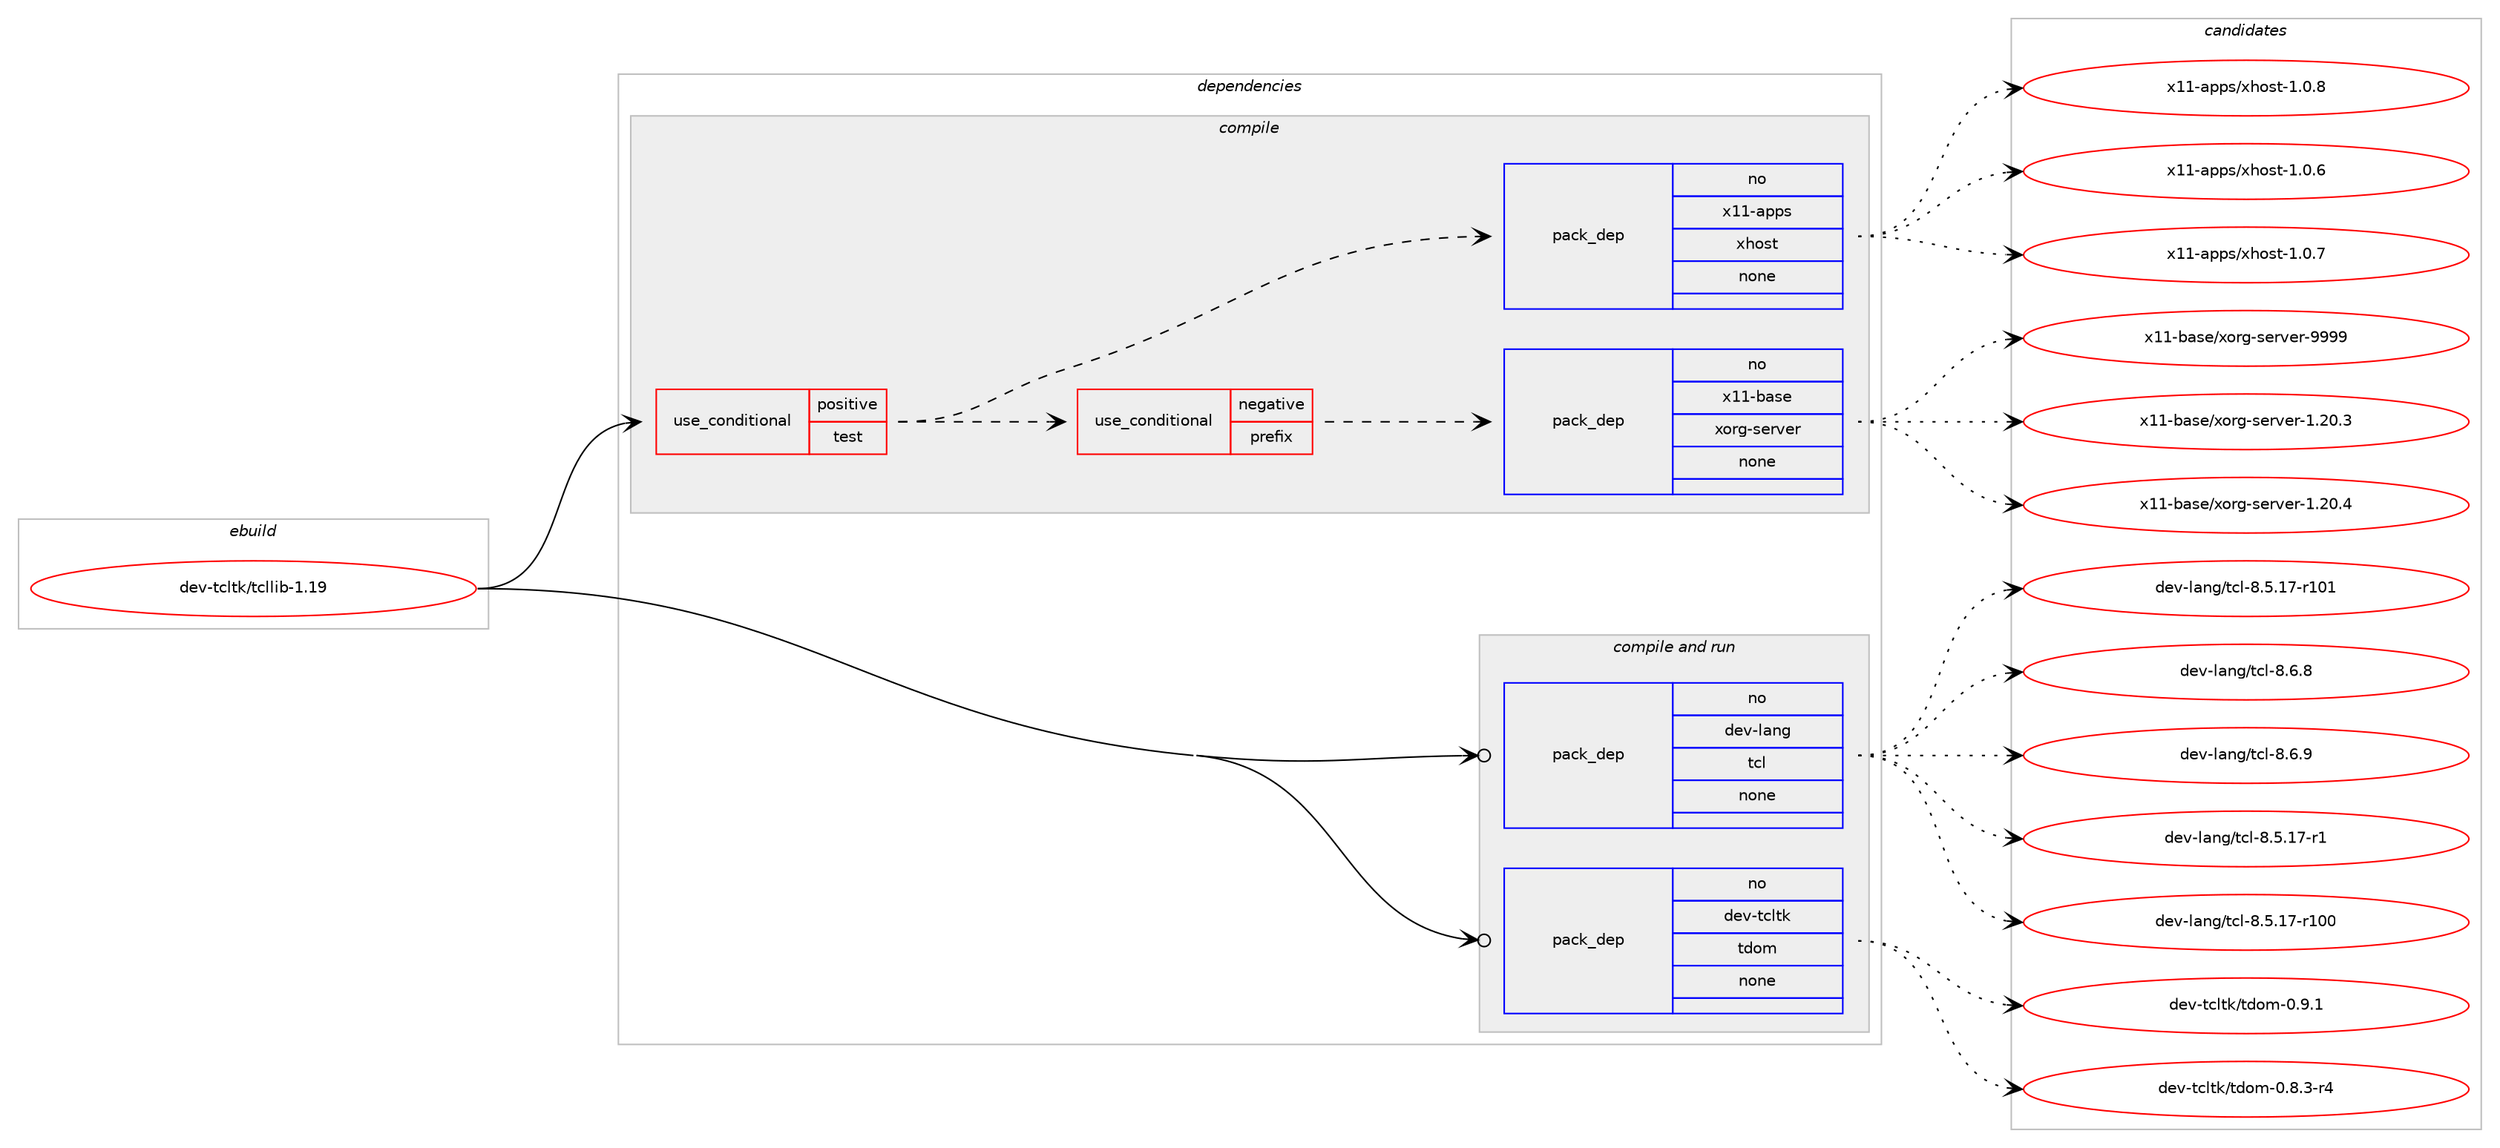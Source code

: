 digraph prolog {

# *************
# Graph options
# *************

newrank=true;
concentrate=true;
compound=true;
graph [rankdir=LR,fontname=Helvetica,fontsize=10,ranksep=1.5];#, ranksep=2.5, nodesep=0.2];
edge  [arrowhead=vee];
node  [fontname=Helvetica,fontsize=10];

# **********
# The ebuild
# **********

subgraph cluster_leftcol {
color=gray;
rank=same;
label=<<i>ebuild</i>>;
id [label="dev-tcltk/tcllib-1.19", color=red, width=4, href="../dev-tcltk/tcllib-1.19.svg"];
}

# ****************
# The dependencies
# ****************

subgraph cluster_midcol {
color=gray;
label=<<i>dependencies</i>>;
subgraph cluster_compile {
fillcolor="#eeeeee";
style=filled;
label=<<i>compile</i>>;
subgraph cond422954 {
dependency1538970 [label=<<TABLE BORDER="0" CELLBORDER="1" CELLSPACING="0" CELLPADDING="4"><TR><TD ROWSPAN="3" CELLPADDING="10">use_conditional</TD></TR><TR><TD>positive</TD></TR><TR><TD>test</TD></TR></TABLE>>, shape=none, color=red];
subgraph cond422955 {
dependency1538971 [label=<<TABLE BORDER="0" CELLBORDER="1" CELLSPACING="0" CELLPADDING="4"><TR><TD ROWSPAN="3" CELLPADDING="10">use_conditional</TD></TR><TR><TD>negative</TD></TR><TR><TD>prefix</TD></TR></TABLE>>, shape=none, color=red];
subgraph pack1092456 {
dependency1538972 [label=<<TABLE BORDER="0" CELLBORDER="1" CELLSPACING="0" CELLPADDING="4" WIDTH="220"><TR><TD ROWSPAN="6" CELLPADDING="30">pack_dep</TD></TR><TR><TD WIDTH="110">no</TD></TR><TR><TD>x11-base</TD></TR><TR><TD>xorg-server</TD></TR><TR><TD>none</TD></TR><TR><TD></TD></TR></TABLE>>, shape=none, color=blue];
}
dependency1538971:e -> dependency1538972:w [weight=20,style="dashed",arrowhead="vee"];
}
dependency1538970:e -> dependency1538971:w [weight=20,style="dashed",arrowhead="vee"];
subgraph pack1092457 {
dependency1538973 [label=<<TABLE BORDER="0" CELLBORDER="1" CELLSPACING="0" CELLPADDING="4" WIDTH="220"><TR><TD ROWSPAN="6" CELLPADDING="30">pack_dep</TD></TR><TR><TD WIDTH="110">no</TD></TR><TR><TD>x11-apps</TD></TR><TR><TD>xhost</TD></TR><TR><TD>none</TD></TR><TR><TD></TD></TR></TABLE>>, shape=none, color=blue];
}
dependency1538970:e -> dependency1538973:w [weight=20,style="dashed",arrowhead="vee"];
}
id:e -> dependency1538970:w [weight=20,style="solid",arrowhead="vee"];
}
subgraph cluster_compileandrun {
fillcolor="#eeeeee";
style=filled;
label=<<i>compile and run</i>>;
subgraph pack1092458 {
dependency1538974 [label=<<TABLE BORDER="0" CELLBORDER="1" CELLSPACING="0" CELLPADDING="4" WIDTH="220"><TR><TD ROWSPAN="6" CELLPADDING="30">pack_dep</TD></TR><TR><TD WIDTH="110">no</TD></TR><TR><TD>dev-lang</TD></TR><TR><TD>tcl</TD></TR><TR><TD>none</TD></TR><TR><TD></TD></TR></TABLE>>, shape=none, color=blue];
}
id:e -> dependency1538974:w [weight=20,style="solid",arrowhead="odotvee"];
subgraph pack1092459 {
dependency1538975 [label=<<TABLE BORDER="0" CELLBORDER="1" CELLSPACING="0" CELLPADDING="4" WIDTH="220"><TR><TD ROWSPAN="6" CELLPADDING="30">pack_dep</TD></TR><TR><TD WIDTH="110">no</TD></TR><TR><TD>dev-tcltk</TD></TR><TR><TD>tdom</TD></TR><TR><TD>none</TD></TR><TR><TD></TD></TR></TABLE>>, shape=none, color=blue];
}
id:e -> dependency1538975:w [weight=20,style="solid",arrowhead="odotvee"];
}
subgraph cluster_run {
fillcolor="#eeeeee";
style=filled;
label=<<i>run</i>>;
}
}

# **************
# The candidates
# **************

subgraph cluster_choices {
rank=same;
color=gray;
label=<<i>candidates</i>>;

subgraph choice1092456 {
color=black;
nodesep=1;
choice1204949459897115101471201111141034511510111411810111445494650484651 [label="x11-base/xorg-server-1.20.3", color=red, width=4,href="../x11-base/xorg-server-1.20.3.svg"];
choice1204949459897115101471201111141034511510111411810111445494650484652 [label="x11-base/xorg-server-1.20.4", color=red, width=4,href="../x11-base/xorg-server-1.20.4.svg"];
choice120494945989711510147120111114103451151011141181011144557575757 [label="x11-base/xorg-server-9999", color=red, width=4,href="../x11-base/xorg-server-9999.svg"];
dependency1538972:e -> choice1204949459897115101471201111141034511510111411810111445494650484651:w [style=dotted,weight="100"];
dependency1538972:e -> choice1204949459897115101471201111141034511510111411810111445494650484652:w [style=dotted,weight="100"];
dependency1538972:e -> choice120494945989711510147120111114103451151011141181011144557575757:w [style=dotted,weight="100"];
}
subgraph choice1092457 {
color=black;
nodesep=1;
choice1204949459711211211547120104111115116454946484654 [label="x11-apps/xhost-1.0.6", color=red, width=4,href="../x11-apps/xhost-1.0.6.svg"];
choice1204949459711211211547120104111115116454946484655 [label="x11-apps/xhost-1.0.7", color=red, width=4,href="../x11-apps/xhost-1.0.7.svg"];
choice1204949459711211211547120104111115116454946484656 [label="x11-apps/xhost-1.0.8", color=red, width=4,href="../x11-apps/xhost-1.0.8.svg"];
dependency1538973:e -> choice1204949459711211211547120104111115116454946484654:w [style=dotted,weight="100"];
dependency1538973:e -> choice1204949459711211211547120104111115116454946484655:w [style=dotted,weight="100"];
dependency1538973:e -> choice1204949459711211211547120104111115116454946484656:w [style=dotted,weight="100"];
}
subgraph choice1092458 {
color=black;
nodesep=1;
choice10010111845108971101034711699108455646534649554511449 [label="dev-lang/tcl-8.5.17-r1", color=red, width=4,href="../dev-lang/tcl-8.5.17-r1.svg"];
choice100101118451089711010347116991084556465346495545114494848 [label="dev-lang/tcl-8.5.17-r100", color=red, width=4,href="../dev-lang/tcl-8.5.17-r100.svg"];
choice100101118451089711010347116991084556465346495545114494849 [label="dev-lang/tcl-8.5.17-r101", color=red, width=4,href="../dev-lang/tcl-8.5.17-r101.svg"];
choice10010111845108971101034711699108455646544656 [label="dev-lang/tcl-8.6.8", color=red, width=4,href="../dev-lang/tcl-8.6.8.svg"];
choice10010111845108971101034711699108455646544657 [label="dev-lang/tcl-8.6.9", color=red, width=4,href="../dev-lang/tcl-8.6.9.svg"];
dependency1538974:e -> choice10010111845108971101034711699108455646534649554511449:w [style=dotted,weight="100"];
dependency1538974:e -> choice100101118451089711010347116991084556465346495545114494848:w [style=dotted,weight="100"];
dependency1538974:e -> choice100101118451089711010347116991084556465346495545114494849:w [style=dotted,weight="100"];
dependency1538974:e -> choice10010111845108971101034711699108455646544656:w [style=dotted,weight="100"];
dependency1538974:e -> choice10010111845108971101034711699108455646544657:w [style=dotted,weight="100"];
}
subgraph choice1092459 {
color=black;
nodesep=1;
choice1001011184511699108116107471161001111094548465646514511452 [label="dev-tcltk/tdom-0.8.3-r4", color=red, width=4,href="../dev-tcltk/tdom-0.8.3-r4.svg"];
choice100101118451169910811610747116100111109454846574649 [label="dev-tcltk/tdom-0.9.1", color=red, width=4,href="../dev-tcltk/tdom-0.9.1.svg"];
dependency1538975:e -> choice1001011184511699108116107471161001111094548465646514511452:w [style=dotted,weight="100"];
dependency1538975:e -> choice100101118451169910811610747116100111109454846574649:w [style=dotted,weight="100"];
}
}

}
